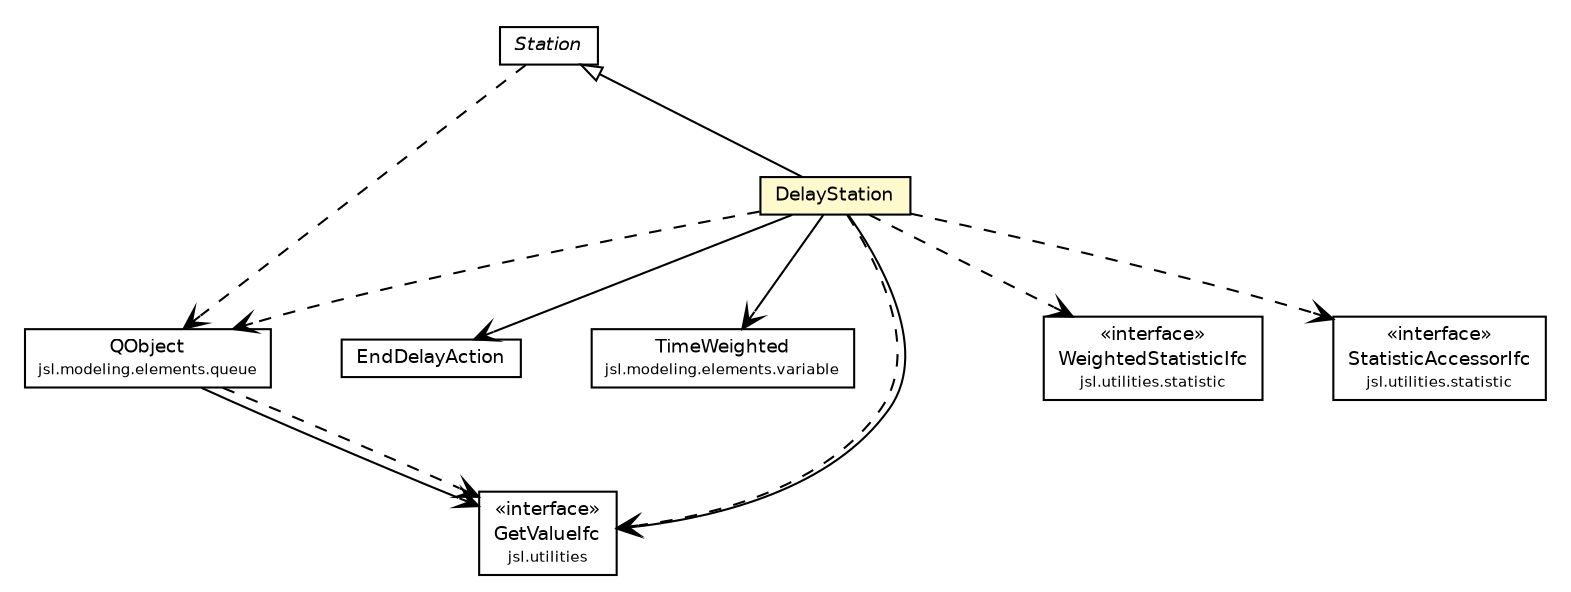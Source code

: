 #!/usr/local/bin/dot
#
# Class diagram 
# Generated by UMLGraph version 5.4 (http://www.umlgraph.org/)
#

digraph G {
	edge [fontname="Helvetica",fontsize=10,labelfontname="Helvetica",labelfontsize=10];
	node [fontname="Helvetica",fontsize=10,shape=plaintext];
	nodesep=0.25;
	ranksep=0.5;
	// jsl.modeling.elements.queue.QObject
	c68113 [label=<<table title="jsl.modeling.elements.queue.QObject" border="0" cellborder="1" cellspacing="0" cellpadding="2" port="p" href="../queue/QObject.html">
		<tr><td><table border="0" cellspacing="0" cellpadding="1">
<tr><td align="center" balign="center"> QObject </td></tr>
<tr><td align="center" balign="center"><font point-size="7.0"> jsl.modeling.elements.queue </font></td></tr>
		</table></td></tr>
		</table>>, URL="../queue/QObject.html", fontname="Helvetica", fontcolor="black", fontsize=9.0];
	// jsl.modeling.elements.station.Station
	c68249 [label=<<table title="jsl.modeling.elements.station.Station" border="0" cellborder="1" cellspacing="0" cellpadding="2" port="p" href="./Station.html">
		<tr><td><table border="0" cellspacing="0" cellpadding="1">
<tr><td align="center" balign="center"><font face="Helvetica-Oblique"> Station </font></td></tr>
		</table></td></tr>
		</table>>, URL="./Station.html", fontname="Helvetica", fontcolor="black", fontsize=9.0];
	// jsl.modeling.elements.station.DelayStation
	c68256 [label=<<table title="jsl.modeling.elements.station.DelayStation" border="0" cellborder="1" cellspacing="0" cellpadding="2" port="p" bgcolor="lemonChiffon" href="./DelayStation.html">
		<tr><td><table border="0" cellspacing="0" cellpadding="1">
<tr><td align="center" balign="center"> DelayStation </td></tr>
		</table></td></tr>
		</table>>, URL="./DelayStation.html", fontname="Helvetica", fontcolor="black", fontsize=9.0];
	// jsl.modeling.elements.station.DelayStation.EndDelayAction
	c68257 [label=<<table title="jsl.modeling.elements.station.DelayStation.EndDelayAction" border="0" cellborder="1" cellspacing="0" cellpadding="2" port="p" href="./DelayStation.EndDelayAction.html">
		<tr><td><table border="0" cellspacing="0" cellpadding="1">
<tr><td align="center" balign="center"> EndDelayAction </td></tr>
		</table></td></tr>
		</table>>, URL="./DelayStation.EndDelayAction.html", fontname="Helvetica", fontcolor="black", fontsize=9.0];
	// jsl.modeling.elements.variable.TimeWeighted
	c68262 [label=<<table title="jsl.modeling.elements.variable.TimeWeighted" border="0" cellborder="1" cellspacing="0" cellpadding="2" port="p" href="../variable/TimeWeighted.html">
		<tr><td><table border="0" cellspacing="0" cellpadding="1">
<tr><td align="center" balign="center"> TimeWeighted </td></tr>
<tr><td align="center" balign="center"><font point-size="7.0"> jsl.modeling.elements.variable </font></td></tr>
		</table></td></tr>
		</table>>, URL="../variable/TimeWeighted.html", fontname="Helvetica", fontcolor="black", fontsize=9.0];
	// jsl.utilities.GetValueIfc
	c68342 [label=<<table title="jsl.utilities.GetValueIfc" border="0" cellborder="1" cellspacing="0" cellpadding="2" port="p" href="../../../utilities/GetValueIfc.html">
		<tr><td><table border="0" cellspacing="0" cellpadding="1">
<tr><td align="center" balign="center"> &#171;interface&#187; </td></tr>
<tr><td align="center" balign="center"> GetValueIfc </td></tr>
<tr><td align="center" balign="center"><font point-size="7.0"> jsl.utilities </font></td></tr>
		</table></td></tr>
		</table>>, URL="../../../utilities/GetValueIfc.html", fontname="Helvetica", fontcolor="black", fontsize=9.0];
	// jsl.utilities.statistic.WeightedStatisticIfc
	c68465 [label=<<table title="jsl.utilities.statistic.WeightedStatisticIfc" border="0" cellborder="1" cellspacing="0" cellpadding="2" port="p" href="../../../utilities/statistic/WeightedStatisticIfc.html">
		<tr><td><table border="0" cellspacing="0" cellpadding="1">
<tr><td align="center" balign="center"> &#171;interface&#187; </td></tr>
<tr><td align="center" balign="center"> WeightedStatisticIfc </td></tr>
<tr><td align="center" balign="center"><font point-size="7.0"> jsl.utilities.statistic </font></td></tr>
		</table></td></tr>
		</table>>, URL="../../../utilities/statistic/WeightedStatisticIfc.html", fontname="Helvetica", fontcolor="black", fontsize=9.0];
	// jsl.utilities.statistic.StatisticAccessorIfc
	c68470 [label=<<table title="jsl.utilities.statistic.StatisticAccessorIfc" border="0" cellborder="1" cellspacing="0" cellpadding="2" port="p" href="../../../utilities/statistic/StatisticAccessorIfc.html">
		<tr><td><table border="0" cellspacing="0" cellpadding="1">
<tr><td align="center" balign="center"> &#171;interface&#187; </td></tr>
<tr><td align="center" balign="center"> StatisticAccessorIfc </td></tr>
<tr><td align="center" balign="center"><font point-size="7.0"> jsl.utilities.statistic </font></td></tr>
		</table></td></tr>
		</table>>, URL="../../../utilities/statistic/StatisticAccessorIfc.html", fontname="Helvetica", fontcolor="black", fontsize=9.0];
	//jsl.modeling.elements.station.DelayStation extends jsl.modeling.elements.station.Station
	c68249:p -> c68256:p [dir=back,arrowtail=empty];
	// jsl.modeling.elements.queue.QObject NAVASSOC jsl.utilities.GetValueIfc
	c68113:p -> c68342:p [taillabel="", label="", headlabel="", fontname="Helvetica", fontcolor="black", fontsize=10.0, color="black", arrowhead=open];
	// jsl.modeling.elements.station.DelayStation NAVASSOC jsl.utilities.GetValueIfc
	c68256:p -> c68342:p [taillabel="", label="", headlabel="", fontname="Helvetica", fontcolor="black", fontsize=10.0, color="black", arrowhead=open];
	// jsl.modeling.elements.station.DelayStation NAVASSOC jsl.modeling.elements.variable.TimeWeighted
	c68256:p -> c68262:p [taillabel="", label="", headlabel="", fontname="Helvetica", fontcolor="black", fontsize=10.0, color="black", arrowhead=open];
	// jsl.modeling.elements.station.DelayStation NAVASSOC jsl.modeling.elements.station.DelayStation.EndDelayAction
	c68256:p -> c68257:p [taillabel="", label="", headlabel="", fontname="Helvetica", fontcolor="black", fontsize=10.0, color="black", arrowhead=open];
	// jsl.modeling.elements.queue.QObject DEPEND jsl.utilities.GetValueIfc
	c68113:p -> c68342:p [taillabel="", label="", headlabel="", fontname="Helvetica", fontcolor="black", fontsize=10.0, color="black", arrowhead=open, style=dashed];
	// jsl.modeling.elements.station.Station DEPEND jsl.modeling.elements.queue.QObject
	c68249:p -> c68113:p [taillabel="", label="", headlabel="", fontname="Helvetica", fontcolor="black", fontsize=10.0, color="black", arrowhead=open, style=dashed];
	// jsl.modeling.elements.station.DelayStation DEPEND jsl.utilities.statistic.WeightedStatisticIfc
	c68256:p -> c68465:p [taillabel="", label="", headlabel="", fontname="Helvetica", fontcolor="black", fontsize=10.0, color="black", arrowhead=open, style=dashed];
	// jsl.modeling.elements.station.DelayStation DEPEND jsl.utilities.GetValueIfc
	c68256:p -> c68342:p [taillabel="", label="", headlabel="", fontname="Helvetica", fontcolor="black", fontsize=10.0, color="black", arrowhead=open, style=dashed];
	// jsl.modeling.elements.station.DelayStation DEPEND jsl.utilities.statistic.StatisticAccessorIfc
	c68256:p -> c68470:p [taillabel="", label="", headlabel="", fontname="Helvetica", fontcolor="black", fontsize=10.0, color="black", arrowhead=open, style=dashed];
	// jsl.modeling.elements.station.DelayStation DEPEND jsl.modeling.elements.queue.QObject
	c68256:p -> c68113:p [taillabel="", label="", headlabel="", fontname="Helvetica", fontcolor="black", fontsize=10.0, color="black", arrowhead=open, style=dashed];
}

